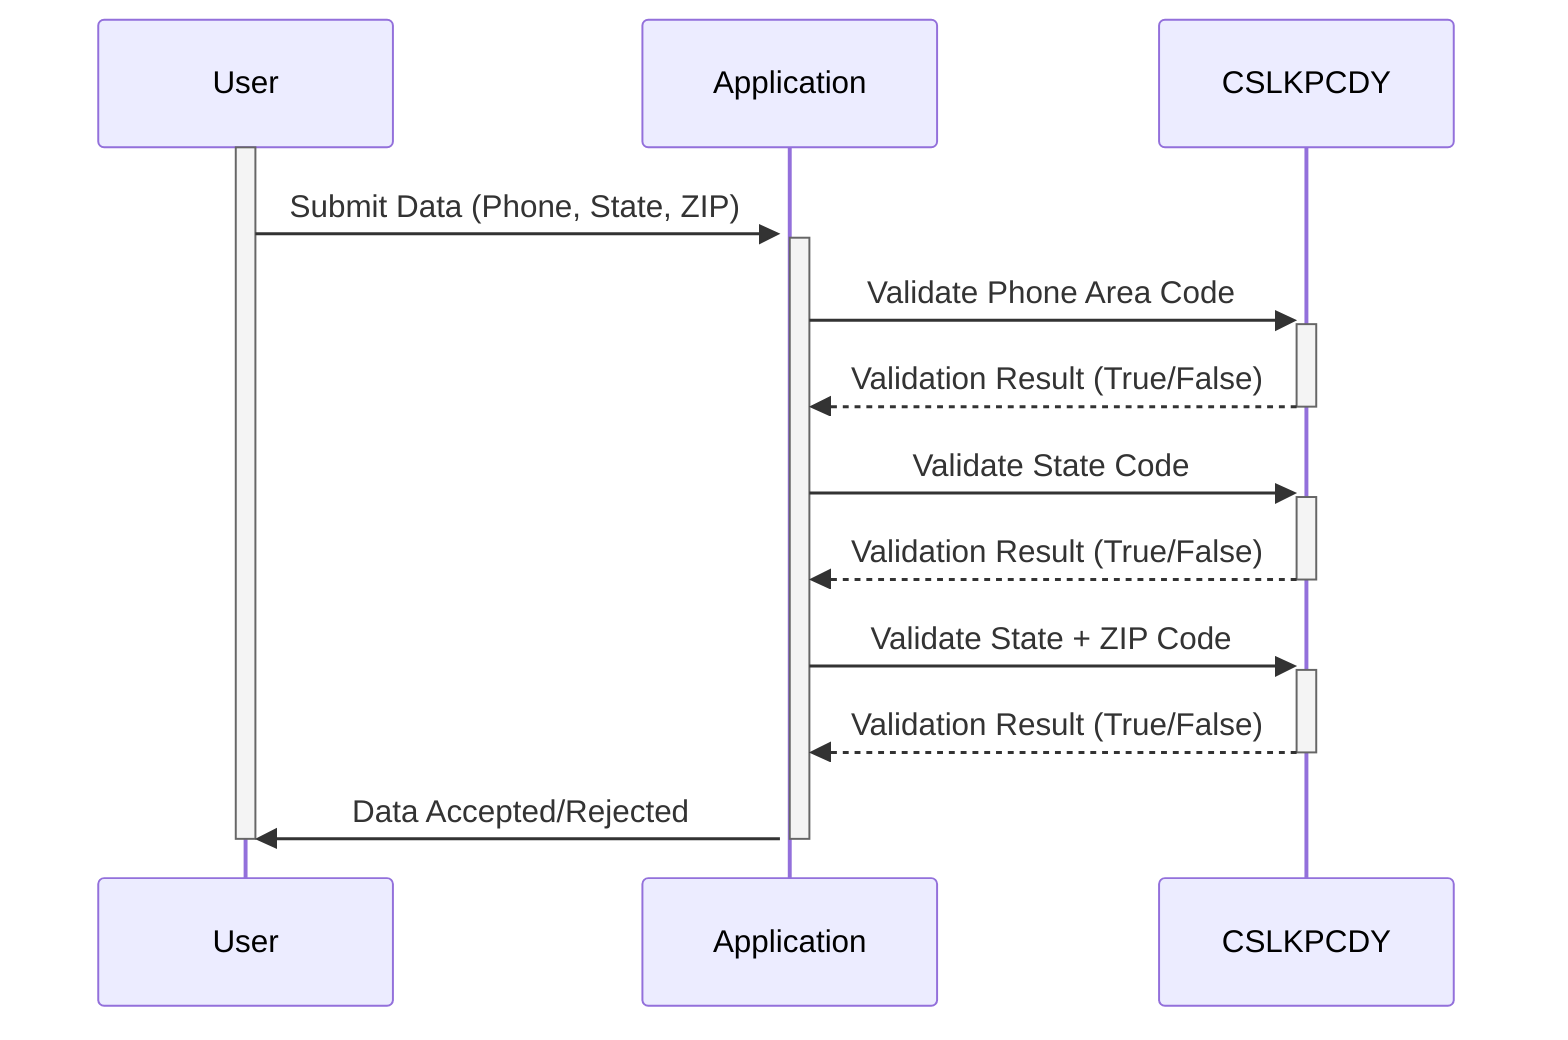 sequenceDiagram
    participant User
    participant Application
    participant CSLKPCDY

    activate User
    User->>+Application: Submit Data (Phone, State, ZIP)
    activate Application
    Application->>+CSLKPCDY: Validate Phone Area Code
    CSLKPCDY-->>-Application: Validation Result (True/False)
    Application->>+CSLKPCDY: Validate State Code
    CSLKPCDY-->>-Application: Validation Result (True/False)
    Application->>+CSLKPCDY: Validate State + ZIP Code
    CSLKPCDY-->>-Application: Validation Result (True/False)
    Application->>User: Data Accepted/Rejected
    deactivate User
    deactivate Application